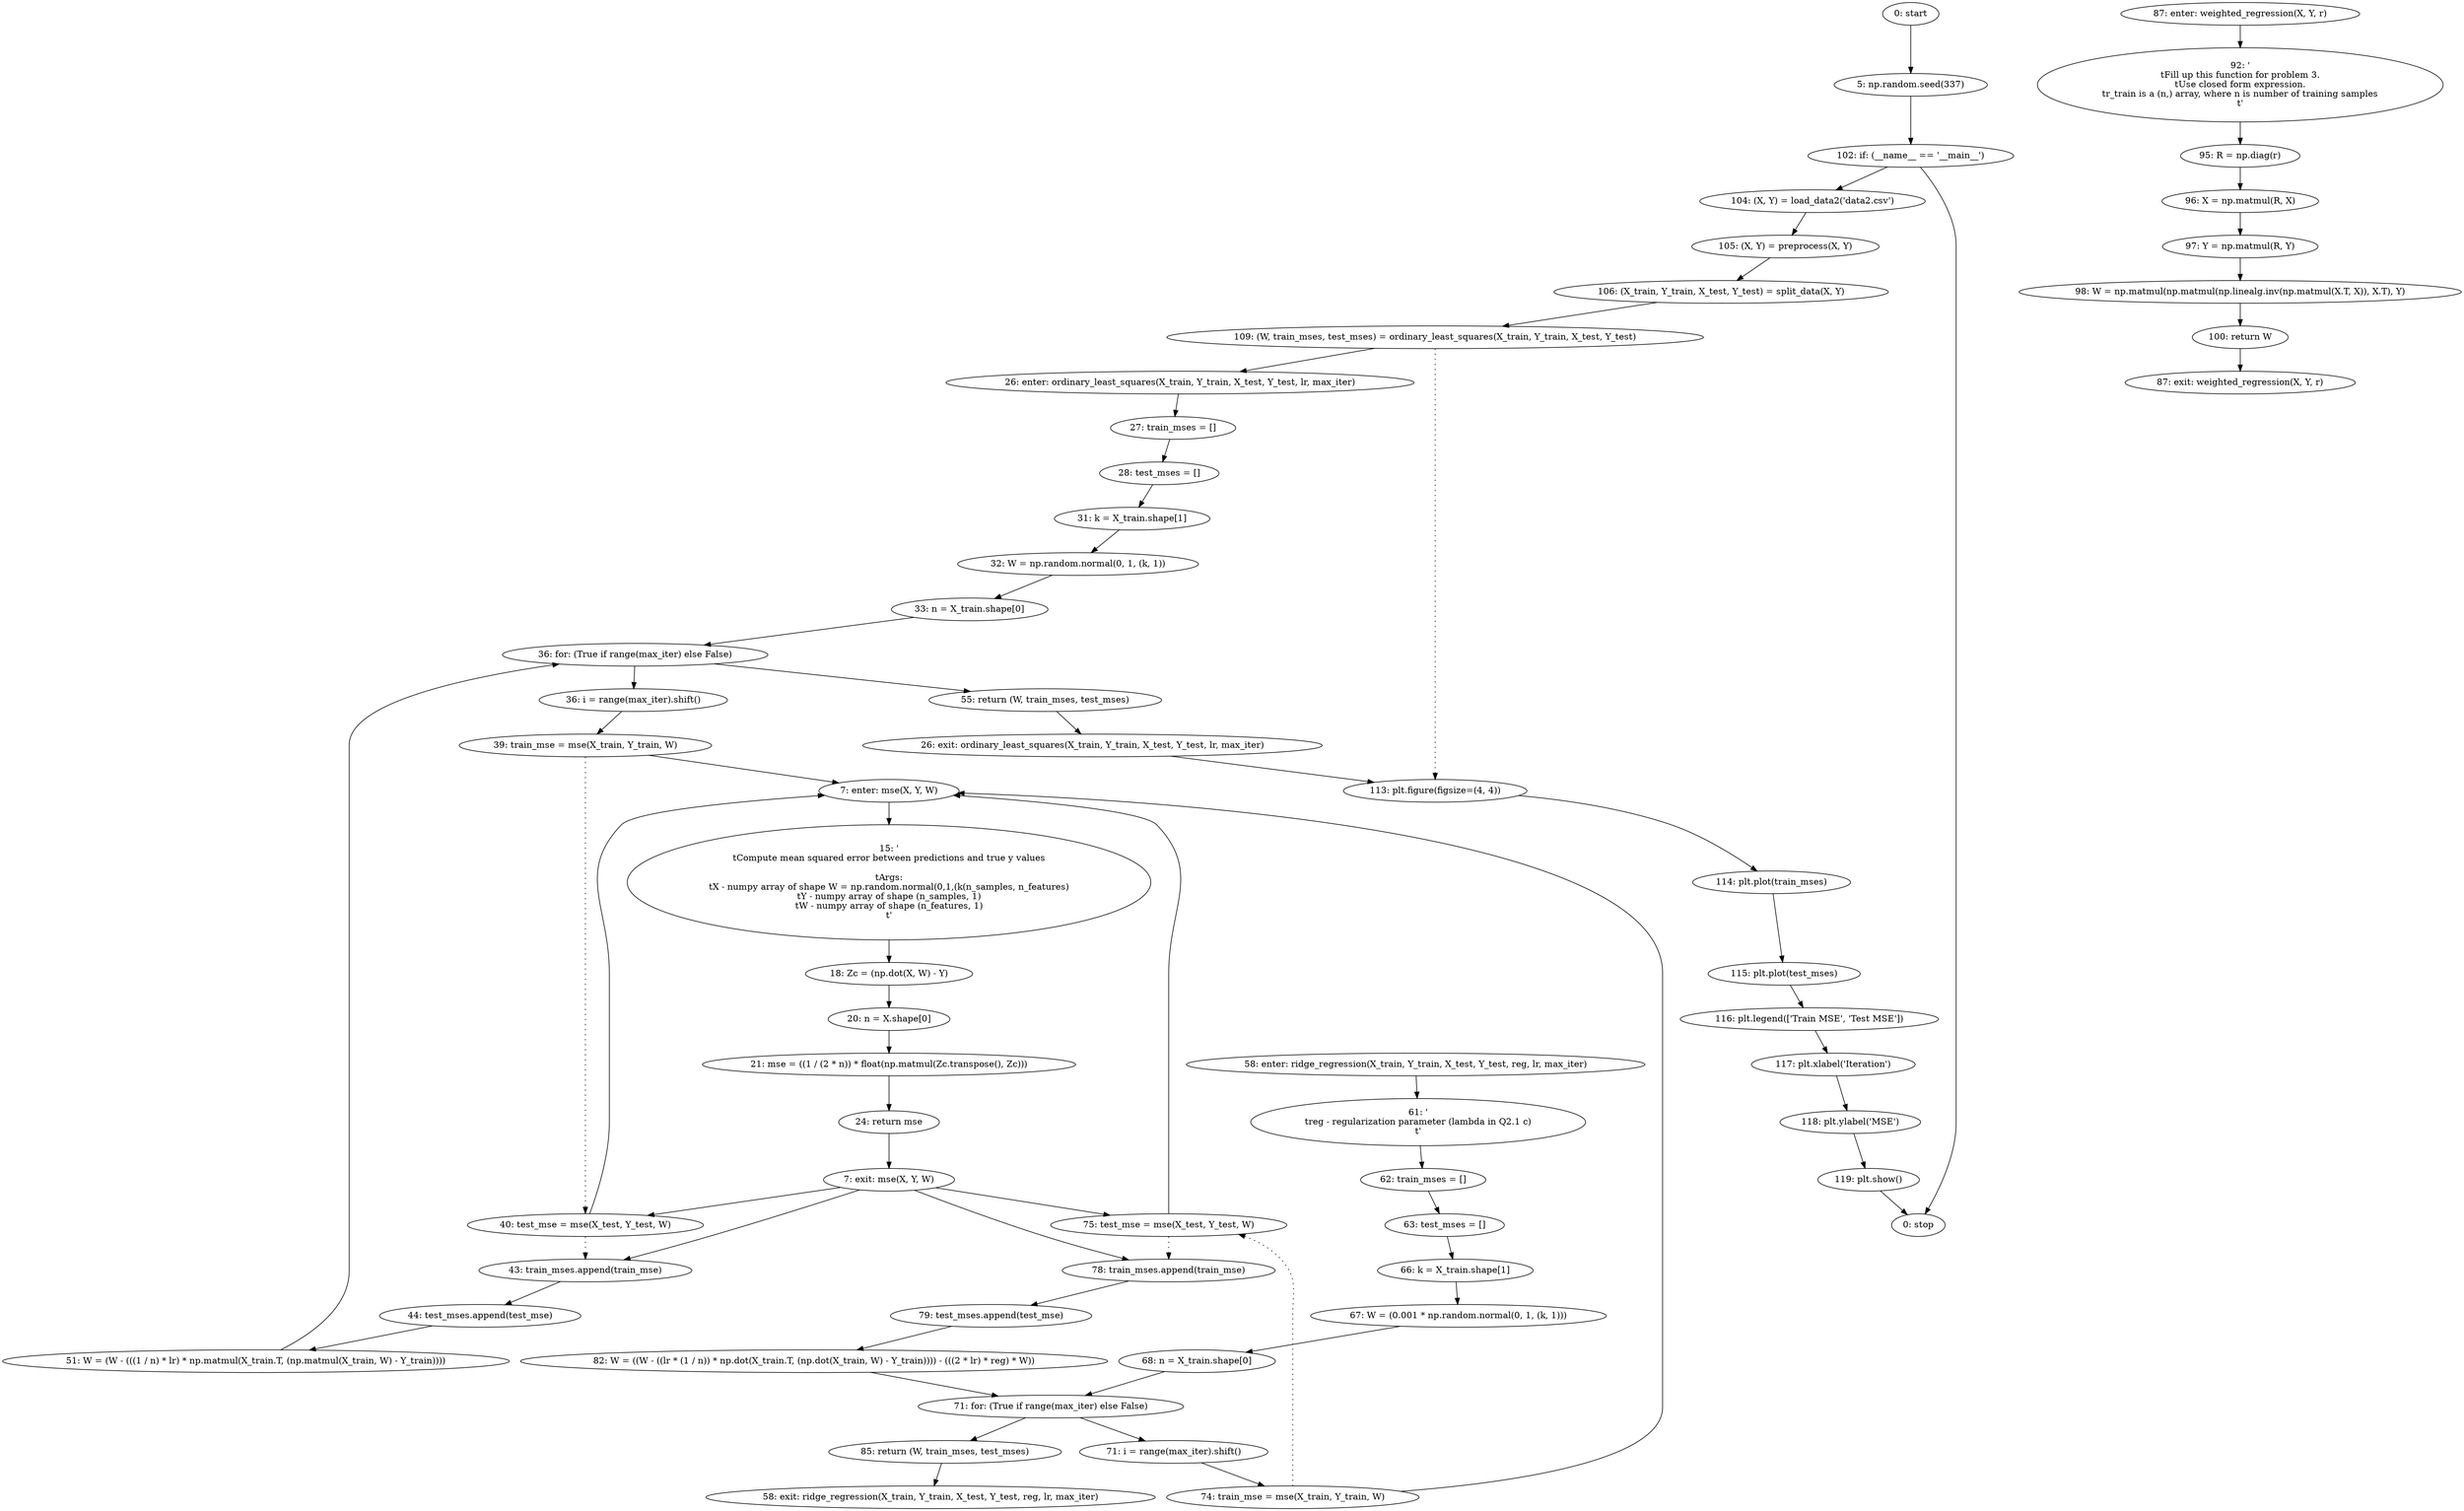 strict digraph "" {
	node [label="\N"];
	0	 [label="0: start"];
	1	 [label="5: np.random.seed(337)"];
	0 -> 1;
	48	 [label="102: if: (__name__ == '__main__')"];
	1 -> 48;
	49	 [label="104: (X, Y) = load_data2('data2.csv')"];
	48 -> 49;
	60	 [label="0: stop"];
	48 -> 60;
	2	 [label="7: enter: mse(X, Y, W)"];
	4	 [label="15: '\n\tCompute mean squared error between predictions and true y values\n\n\tArgs:\n\tX - numpy array of shape W = np.random.normal(\
0,1,(k(n_samples, n_features)\n\tY - numpy array of shape (n_samples, 1)\n\tW - numpy array of shape (n_features, 1)\n\t'"];
	2 -> 4;
	5	 [label="18: Zc = (np.dot(X, W) - Y)"];
	4 -> 5;
	18	 [label="39: train_mse = mse(X_train, Y_train, W)"];
	18 -> 2;
	19	 [label="40: test_mse = mse(X_test, Y_test, W)"];
	18 -> 19	 [style=dotted,
		weight=100];
	19 -> 2;
	20	 [label="43: train_mses.append(train_mse)"];
	19 -> 20	 [style=dotted,
		weight=100];
	21	 [label="44: test_mses.append(test_mse)"];
	20 -> 21;
	34	 [label="74: train_mse = mse(X_train, Y_train, W)"];
	34 -> 2;
	35	 [label="75: test_mse = mse(X_test, Y_test, W)"];
	34 -> 35	 [style=dotted,
		weight=100];
	35 -> 2;
	36	 [label="78: train_mses.append(train_mse)"];
	35 -> 36	 [style=dotted,
		weight=100];
	37	 [label="79: test_mses.append(test_mse)"];
	36 -> 37;
	3	 [label="7: exit: mse(X, Y, W)"];
	3 -> 19;
	3 -> 20;
	3 -> 35;
	3 -> 36;
	8	 [label="24: return mse"];
	8 -> 3;
	6	 [label="20: n = X.shape[0]"];
	5 -> 6;
	7	 [label="21: mse = ((1 / (2 * n)) * float(np.matmul(Zc.transpose(), Zc)))"];
	6 -> 7;
	7 -> 8;
	9	 [label="26: enter: ordinary_least_squares(X_train, Y_train, X_test, Y_test, lr, max_iter)"];
	11	 [label="27: train_mses = []"];
	9 -> 11;
	12	 [label="28: test_mses = []"];
	11 -> 12;
	52	 [label="109: (W, train_mses, test_mses) = ordinary_least_squares(X_train, Y_train, X_test, Y_test)"];
	52 -> 9;
	53	 [label="113: plt.figure(figsize=(4, 4))"];
	52 -> 53	 [style=dotted,
		weight=100];
	54	 [label="114: plt.plot(train_mses)"];
	53 -> 54;
	10	 [label="26: exit: ordinary_least_squares(X_train, Y_train, X_test, Y_test, lr, max_iter)"];
	10 -> 53;
	23	 [label="55: return (W, train_mses, test_mses)"];
	23 -> 10;
	13	 [label="31: k = X_train.shape[1]"];
	12 -> 13;
	14	 [label="32: W = np.random.normal(0, 1, (k, 1))"];
	13 -> 14;
	15	 [label="33: n = X_train.shape[0]"];
	14 -> 15;
	16	 [label="36: for: (True if range(max_iter) else False)"];
	15 -> 16;
	16 -> 23;
	17	 [label="36: i = range(max_iter).shift()"];
	16 -> 17;
	17 -> 18;
	22	 [label="51: W = (W - (((1 / n) * lr) * np.matmul(X_train.T, (np.matmul(X_train, W) - Y_train))))"];
	22 -> 16;
	21 -> 22;
	24	 [label="58: enter: ridge_regression(X_train, Y_train, X_test, Y_test, reg, lr, max_iter)"];
	26	 [label="61: '\n\treg - regularization parameter (lambda in Q2.1 c)\n\t'"];
	24 -> 26;
	27	 [label="62: train_mses = []"];
	26 -> 27;
	25	 [label="58: exit: ridge_regression(X_train, Y_train, X_test, Y_test, reg, lr, max_iter)"];
	39	 [label="85: return (W, train_mses, test_mses)"];
	39 -> 25;
	28	 [label="63: test_mses = []"];
	27 -> 28;
	29	 [label="66: k = X_train.shape[1]"];
	28 -> 29;
	30	 [label="67: W = (0.001 * np.random.normal(0, 1, (k, 1)))"];
	29 -> 30;
	31	 [label="68: n = X_train.shape[0]"];
	30 -> 31;
	32	 [label="71: for: (True if range(max_iter) else False)"];
	31 -> 32;
	32 -> 39;
	33	 [label="71: i = range(max_iter).shift()"];
	32 -> 33;
	33 -> 34;
	38	 [label="82: W = ((W - ((lr * (1 / n)) * np.dot(X_train.T, (np.dot(X_train, W) - Y_train)))) - (((2 * lr) * reg) * W))"];
	38 -> 32;
	37 -> 38;
	40	 [label="87: enter: weighted_regression(X, Y, r)"];
	42	 [label="92: '\n\tFill up this function for problem 3.\n\tUse closed form expression.\n\tr_train is a (n,) array, where n is number of training \
samples\n\t'"];
	40 -> 42;
	43	 [label="95: R = np.diag(r)"];
	42 -> 43;
	41	 [label="87: exit: weighted_regression(X, Y, r)"];
	47	 [label="100: return W"];
	47 -> 41;
	44	 [label="96: X = np.matmul(R, X)"];
	43 -> 44;
	45	 [label="97: Y = np.matmul(R, Y)"];
	44 -> 45;
	46	 [label="98: W = np.matmul(np.matmul(np.linealg.inv(np.matmul(X.T, X)), X.T), Y)"];
	45 -> 46;
	46 -> 47;
	50	 [label="105: (X, Y) = preprocess(X, Y)"];
	49 -> 50;
	51	 [label="106: (X_train, Y_train, X_test, Y_test) = split_data(X, Y)"];
	50 -> 51;
	51 -> 52;
	55	 [label="115: plt.plot(test_mses)"];
	54 -> 55;
	56	 [label="116: plt.legend(['Train MSE', 'Test MSE'])"];
	55 -> 56;
	57	 [label="117: plt.xlabel('Iteration')"];
	56 -> 57;
	58	 [label="118: plt.ylabel('MSE')"];
	57 -> 58;
	59	 [label="119: plt.show()"];
	58 -> 59;
	59 -> 60;
}

